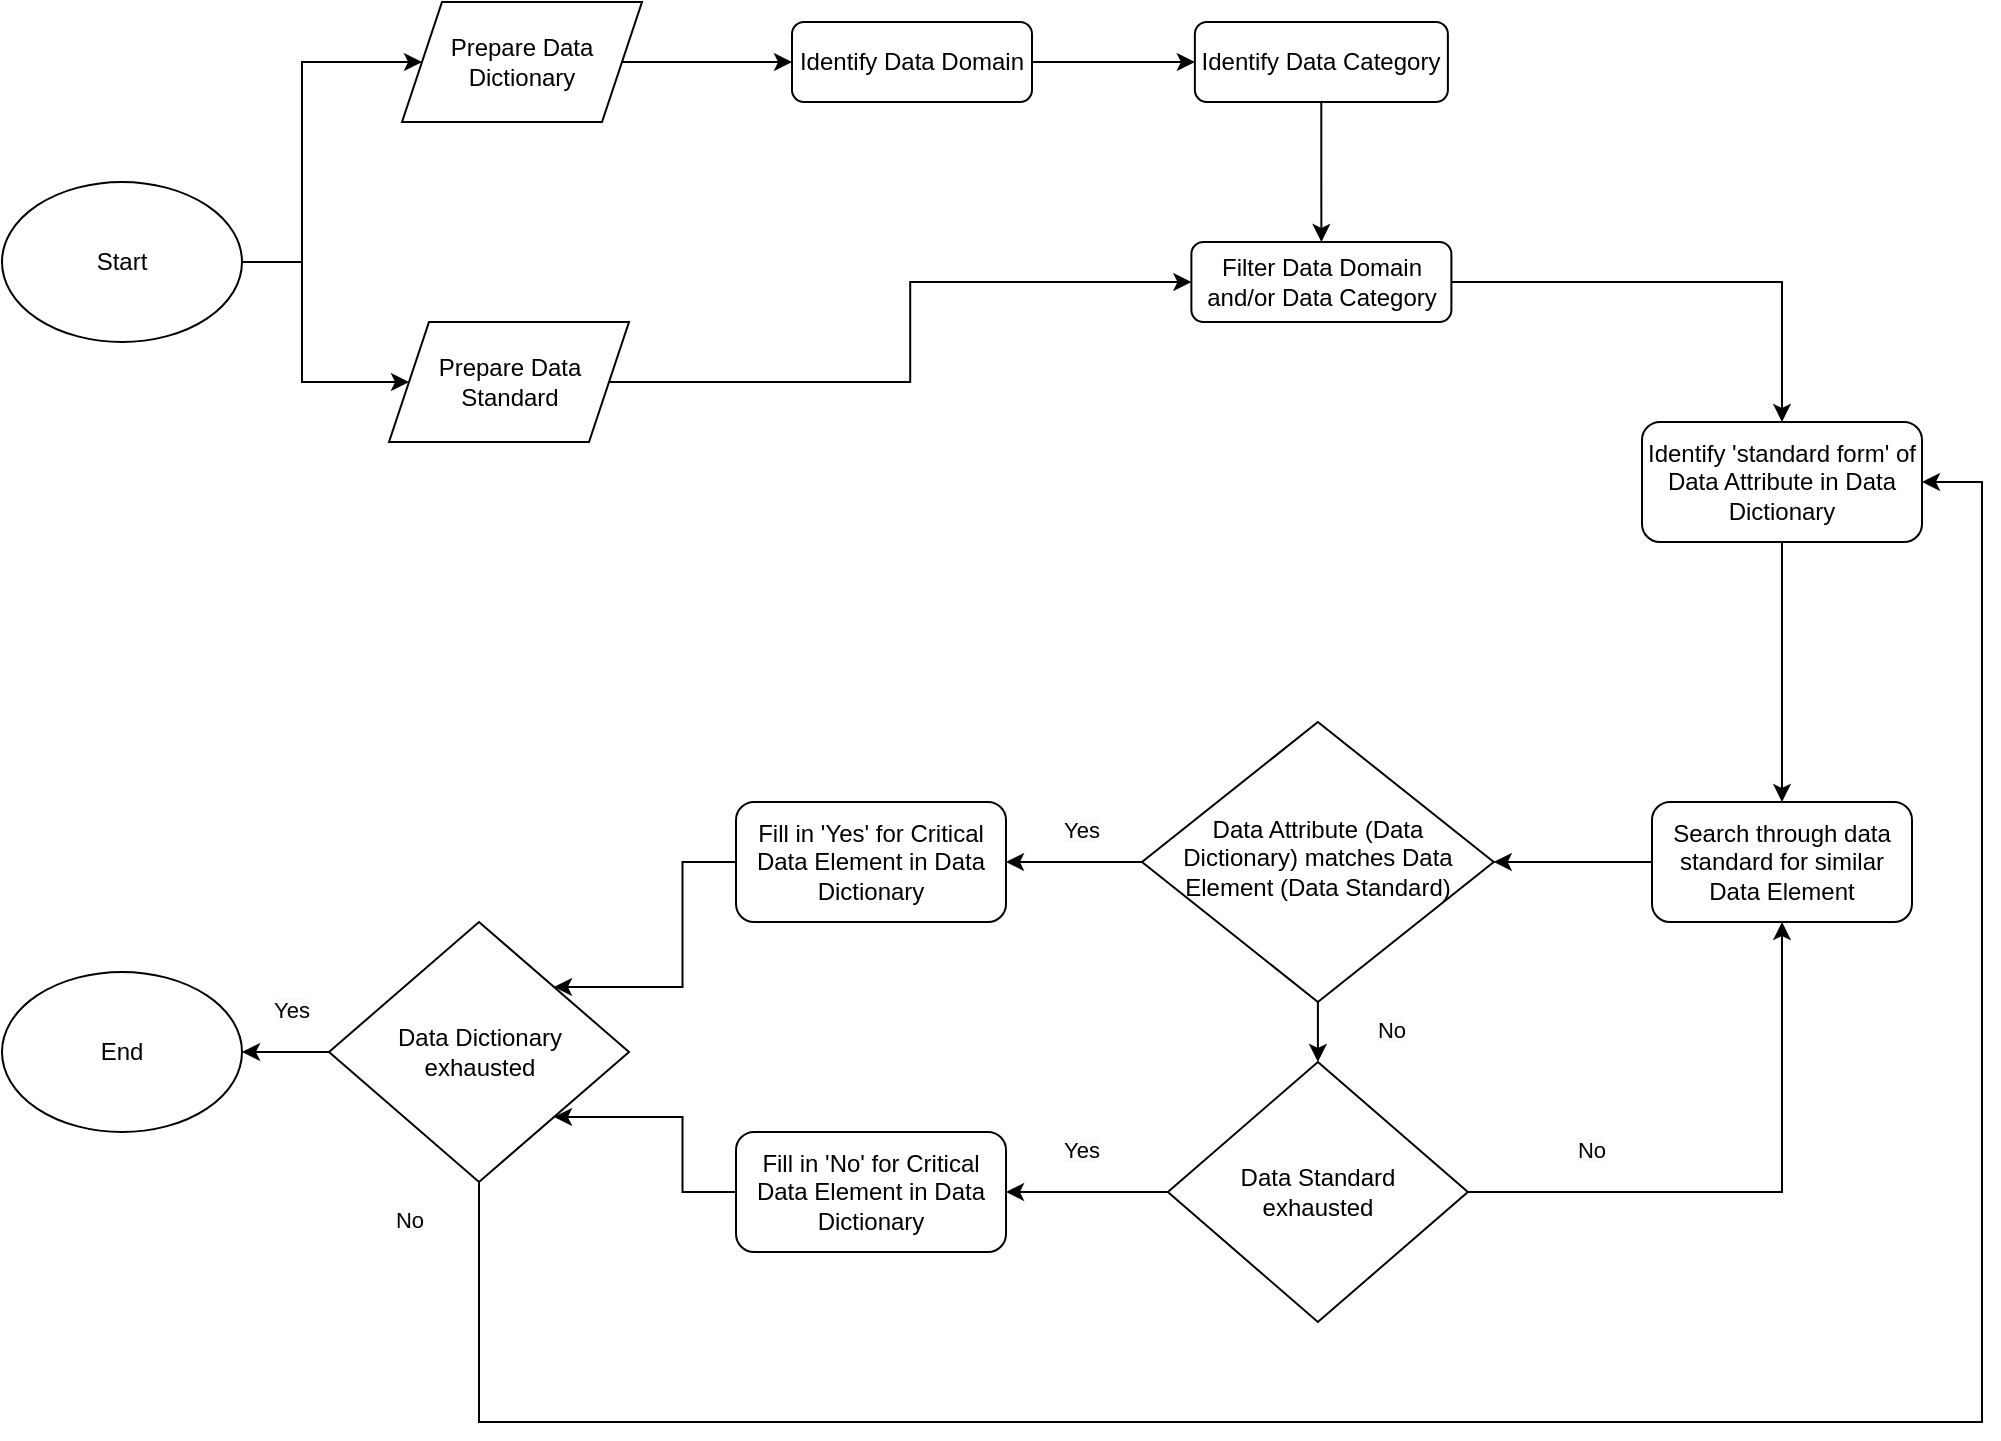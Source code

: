<mxfile version="22.0.7" type="device">
  <diagram id="C5RBs43oDa-KdzZeNtuy" name="Page-1">
    <mxGraphModel dx="746" dy="467" grid="1" gridSize="10" guides="1" tooltips="1" connect="1" arrows="1" fold="1" page="1" pageScale="1" pageWidth="1169" pageHeight="827" background="none" math="0" shadow="0">
      <root>
        <mxCell id="WIyWlLk6GJQsqaUBKTNV-0" />
        <mxCell id="WIyWlLk6GJQsqaUBKTNV-1" parent="WIyWlLk6GJQsqaUBKTNV-0" />
        <mxCell id="c3ce4TWtmpFpah_u4I-c-24" style="edgeStyle=orthogonalEdgeStyle;rounded=0;orthogonalLoop=1;jettySize=auto;html=1;entryX=0.5;entryY=0;entryDx=0;entryDy=0;" parent="WIyWlLk6GJQsqaUBKTNV-1" source="c3ce4TWtmpFpah_u4I-c-4" target="DUf6qgStShc8iRvY4aKs-0" edge="1">
          <mxGeometry relative="1" as="geometry" />
        </mxCell>
        <mxCell id="c3ce4TWtmpFpah_u4I-c-4" value="Identify &#39;standard form&#39; of Data Attribute in Data Dictionary" style="rounded=1;whiteSpace=wrap;html=1;fontSize=12;glass=0;strokeWidth=1;shadow=0;" parent="WIyWlLk6GJQsqaUBKTNV-1" vertex="1">
          <mxGeometry x="890" y="280" width="140" height="60" as="geometry" />
        </mxCell>
        <mxCell id="c3ce4TWtmpFpah_u4I-c-16" style="edgeStyle=orthogonalEdgeStyle;rounded=0;orthogonalLoop=1;jettySize=auto;html=1;entryX=0;entryY=0.5;entryDx=0;entryDy=0;" parent="WIyWlLk6GJQsqaUBKTNV-1" source="c3ce4TWtmpFpah_u4I-c-12" target="c3ce4TWtmpFpah_u4I-c-13" edge="1">
          <mxGeometry relative="1" as="geometry" />
        </mxCell>
        <mxCell id="c3ce4TWtmpFpah_u4I-c-12" value="Identify Data Domain" style="rounded=1;whiteSpace=wrap;html=1;fontSize=12;glass=0;strokeWidth=1;shadow=0;" parent="WIyWlLk6GJQsqaUBKTNV-1" vertex="1">
          <mxGeometry x="465" y="80" width="120" height="40" as="geometry" />
        </mxCell>
        <mxCell id="mBR5-3AU3fgzqbdb2pFN-0" style="edgeStyle=orthogonalEdgeStyle;rounded=0;orthogonalLoop=1;jettySize=auto;html=1;entryX=0.5;entryY=0;entryDx=0;entryDy=0;" edge="1" parent="WIyWlLk6GJQsqaUBKTNV-1" source="c3ce4TWtmpFpah_u4I-c-13" target="c3ce4TWtmpFpah_u4I-c-14">
          <mxGeometry relative="1" as="geometry" />
        </mxCell>
        <mxCell id="c3ce4TWtmpFpah_u4I-c-13" value="Identify Data Category" style="rounded=1;whiteSpace=wrap;html=1;fontSize=12;glass=0;strokeWidth=1;shadow=0;" parent="WIyWlLk6GJQsqaUBKTNV-1" vertex="1">
          <mxGeometry x="666.44" y="80" width="126.5" height="40" as="geometry" />
        </mxCell>
        <mxCell id="kPYUAjMDP-e08TWdEjr4-12" style="edgeStyle=orthogonalEdgeStyle;rounded=0;orthogonalLoop=1;jettySize=auto;html=1;entryX=0.5;entryY=0;entryDx=0;entryDy=0;" parent="WIyWlLk6GJQsqaUBKTNV-1" source="c3ce4TWtmpFpah_u4I-c-14" target="c3ce4TWtmpFpah_u4I-c-4" edge="1">
          <mxGeometry relative="1" as="geometry" />
        </mxCell>
        <mxCell id="c3ce4TWtmpFpah_u4I-c-14" value="Filter Data Domain and/or Data Category" style="rounded=1;whiteSpace=wrap;html=1;fontSize=12;glass=0;strokeWidth=1;shadow=0;" parent="WIyWlLk6GJQsqaUBKTNV-1" vertex="1">
          <mxGeometry x="664.69" y="190" width="130" height="40" as="geometry" />
        </mxCell>
        <mxCell id="kPYUAjMDP-e08TWdEjr4-14" style="edgeStyle=orthogonalEdgeStyle;rounded=0;orthogonalLoop=1;jettySize=auto;html=1;entryX=1;entryY=0.5;entryDx=0;entryDy=0;" parent="WIyWlLk6GJQsqaUBKTNV-1" source="DUf6qgStShc8iRvY4aKs-0" target="c3ce4TWtmpFpah_u4I-c-21" edge="1">
          <mxGeometry relative="1" as="geometry" />
        </mxCell>
        <mxCell id="DUf6qgStShc8iRvY4aKs-0" value="Search through data standard for similar Data Element" style="rounded=1;whiteSpace=wrap;html=1;fontSize=12;glass=0;strokeWidth=1;shadow=0;" parent="WIyWlLk6GJQsqaUBKTNV-1" vertex="1">
          <mxGeometry x="895" y="470" width="130" height="60" as="geometry" />
        </mxCell>
        <mxCell id="kPYUAjMDP-e08TWdEjr4-19" style="edgeStyle=orthogonalEdgeStyle;rounded=0;orthogonalLoop=1;jettySize=auto;html=1;entryX=0.5;entryY=1;entryDx=0;entryDy=0;" parent="WIyWlLk6GJQsqaUBKTNV-1" source="DUf6qgStShc8iRvY4aKs-2" target="DUf6qgStShc8iRvY4aKs-0" edge="1">
          <mxGeometry relative="1" as="geometry" />
        </mxCell>
        <mxCell id="kPYUAjMDP-e08TWdEjr4-21" style="edgeStyle=orthogonalEdgeStyle;rounded=0;orthogonalLoop=1;jettySize=auto;html=1;entryX=1;entryY=0.5;entryDx=0;entryDy=0;" parent="WIyWlLk6GJQsqaUBKTNV-1" source="DUf6qgStShc8iRvY4aKs-2" target="DUf6qgStShc8iRvY4aKs-12" edge="1">
          <mxGeometry relative="1" as="geometry" />
        </mxCell>
        <mxCell id="DUf6qgStShc8iRvY4aKs-2" value="Data Standard &lt;br&gt;exhausted" style="rhombus;whiteSpace=wrap;html=1;" parent="WIyWlLk6GJQsqaUBKTNV-1" vertex="1">
          <mxGeometry x="652.94" y="600" width="150" height="130" as="geometry" />
        </mxCell>
        <mxCell id="kPYUAjMDP-e08TWdEjr4-24" style="edgeStyle=orthogonalEdgeStyle;rounded=0;orthogonalLoop=1;jettySize=auto;html=1;entryX=1;entryY=1;entryDx=0;entryDy=0;" parent="WIyWlLk6GJQsqaUBKTNV-1" source="DUf6qgStShc8iRvY4aKs-12" target="DUf6qgStShc8iRvY4aKs-19" edge="1">
          <mxGeometry relative="1" as="geometry" />
        </mxCell>
        <mxCell id="DUf6qgStShc8iRvY4aKs-12" value="Fill in &#39;No&#39; for Critical Data Element in Data Dictionary" style="rounded=1;whiteSpace=wrap;html=1;fontSize=12;glass=0;strokeWidth=1;shadow=0;" parent="WIyWlLk6GJQsqaUBKTNV-1" vertex="1">
          <mxGeometry x="437.01" y="635" width="135" height="60" as="geometry" />
        </mxCell>
        <mxCell id="DUf6qgStShc8iRvY4aKs-17" style="edgeStyle=orthogonalEdgeStyle;rounded=0;orthogonalLoop=1;jettySize=auto;html=1;exitX=1;exitY=0.5;exitDx=0;exitDy=0;entryX=0;entryY=0.5;entryDx=0;entryDy=0;" parent="WIyWlLk6GJQsqaUBKTNV-1" source="DUf6qgStShc8iRvY4aKs-15" target="c3ce4TWtmpFpah_u4I-c-12" edge="1">
          <mxGeometry relative="1" as="geometry" />
        </mxCell>
        <mxCell id="DUf6qgStShc8iRvY4aKs-15" value="Prepare Data Dictionary" style="shape=parallelogram;perimeter=parallelogramPerimeter;whiteSpace=wrap;html=1;fixedSize=1;" parent="WIyWlLk6GJQsqaUBKTNV-1" vertex="1">
          <mxGeometry x="270" y="70" width="120" height="60" as="geometry" />
        </mxCell>
        <mxCell id="DUf6qgStShc8iRvY4aKs-18" style="edgeStyle=orthogonalEdgeStyle;rounded=0;orthogonalLoop=1;jettySize=auto;html=1;exitX=1;exitY=0.5;exitDx=0;exitDy=0;entryX=0;entryY=0.5;entryDx=0;entryDy=0;" parent="WIyWlLk6GJQsqaUBKTNV-1" source="DUf6qgStShc8iRvY4aKs-16" target="c3ce4TWtmpFpah_u4I-c-14" edge="1">
          <mxGeometry relative="1" as="geometry" />
        </mxCell>
        <mxCell id="DUf6qgStShc8iRvY4aKs-16" value="Prepare Data Standard" style="shape=parallelogram;perimeter=parallelogramPerimeter;whiteSpace=wrap;html=1;fixedSize=1;" parent="WIyWlLk6GJQsqaUBKTNV-1" vertex="1">
          <mxGeometry x="263.5" y="230" width="120" height="60" as="geometry" />
        </mxCell>
        <mxCell id="kPYUAjMDP-e08TWdEjr4-25" style="edgeStyle=orthogonalEdgeStyle;rounded=0;orthogonalLoop=1;jettySize=auto;html=1;entryX=1;entryY=0.5;entryDx=0;entryDy=0;" parent="WIyWlLk6GJQsqaUBKTNV-1" source="DUf6qgStShc8iRvY4aKs-19" target="DUf6qgStShc8iRvY4aKs-26" edge="1">
          <mxGeometry relative="1" as="geometry" />
        </mxCell>
        <mxCell id="kPYUAjMDP-e08TWdEjr4-27" style="edgeStyle=orthogonalEdgeStyle;rounded=0;orthogonalLoop=1;jettySize=auto;html=1;entryX=1;entryY=0.5;entryDx=0;entryDy=0;" parent="WIyWlLk6GJQsqaUBKTNV-1" source="DUf6qgStShc8iRvY4aKs-19" target="c3ce4TWtmpFpah_u4I-c-4" edge="1">
          <mxGeometry relative="1" as="geometry">
            <Array as="points">
              <mxPoint x="308" y="780" />
              <mxPoint x="1060" y="780" />
              <mxPoint x="1060" y="310" />
            </Array>
          </mxGeometry>
        </mxCell>
        <mxCell id="DUf6qgStShc8iRvY4aKs-19" value="Data Dictionary &lt;br&gt;exhausted" style="rhombus;whiteSpace=wrap;html=1;" parent="WIyWlLk6GJQsqaUBKTNV-1" vertex="1">
          <mxGeometry x="233.5" y="530" width="150" height="130" as="geometry" />
        </mxCell>
        <mxCell id="kPYUAjMDP-e08TWdEjr4-6" style="edgeStyle=orthogonalEdgeStyle;rounded=0;orthogonalLoop=1;jettySize=auto;html=1;exitX=1;exitY=0.5;exitDx=0;exitDy=0;entryX=0;entryY=0.5;entryDx=0;entryDy=0;" parent="WIyWlLk6GJQsqaUBKTNV-1" source="DUf6qgStShc8iRvY4aKs-23" target="DUf6qgStShc8iRvY4aKs-15" edge="1">
          <mxGeometry relative="1" as="geometry">
            <Array as="points">
              <mxPoint x="220" y="200" />
              <mxPoint x="220" y="100" />
            </Array>
          </mxGeometry>
        </mxCell>
        <mxCell id="kPYUAjMDP-e08TWdEjr4-7" style="edgeStyle=orthogonalEdgeStyle;rounded=0;orthogonalLoop=1;jettySize=auto;html=1;exitX=1;exitY=0.5;exitDx=0;exitDy=0;entryX=0;entryY=0.5;entryDx=0;entryDy=0;" parent="WIyWlLk6GJQsqaUBKTNV-1" source="DUf6qgStShc8iRvY4aKs-23" target="DUf6qgStShc8iRvY4aKs-16" edge="1">
          <mxGeometry relative="1" as="geometry">
            <Array as="points">
              <mxPoint x="220" y="200" />
              <mxPoint x="220" y="260" />
            </Array>
          </mxGeometry>
        </mxCell>
        <mxCell id="DUf6qgStShc8iRvY4aKs-23" value="Start" style="ellipse;whiteSpace=wrap;html=1;" parent="WIyWlLk6GJQsqaUBKTNV-1" vertex="1">
          <mxGeometry x="70" y="160" width="120" height="80" as="geometry" />
        </mxCell>
        <mxCell id="DUf6qgStShc8iRvY4aKs-26" value="End" style="ellipse;whiteSpace=wrap;html=1;" parent="WIyWlLk6GJQsqaUBKTNV-1" vertex="1">
          <mxGeometry x="70" y="555" width="120" height="80" as="geometry" />
        </mxCell>
        <mxCell id="kPYUAjMDP-e08TWdEjr4-23" style="edgeStyle=orthogonalEdgeStyle;rounded=0;orthogonalLoop=1;jettySize=auto;html=1;entryX=1;entryY=0;entryDx=0;entryDy=0;" parent="WIyWlLk6GJQsqaUBKTNV-1" source="WIyWlLk6GJQsqaUBKTNV-7" target="DUf6qgStShc8iRvY4aKs-19" edge="1">
          <mxGeometry relative="1" as="geometry" />
        </mxCell>
        <mxCell id="WIyWlLk6GJQsqaUBKTNV-7" value="Fill in &#39;Yes&#39; for Critical Data Element in Data Dictionary" style="rounded=1;whiteSpace=wrap;html=1;fontSize=12;glass=0;strokeWidth=1;shadow=0;" parent="WIyWlLk6GJQsqaUBKTNV-1" vertex="1">
          <mxGeometry x="437.01" y="470" width="134.99" height="60" as="geometry" />
        </mxCell>
        <mxCell id="kPYUAjMDP-e08TWdEjr4-15" style="edgeStyle=orthogonalEdgeStyle;rounded=0;orthogonalLoop=1;jettySize=auto;html=1;entryX=1;entryY=0.5;entryDx=0;entryDy=0;" parent="WIyWlLk6GJQsqaUBKTNV-1" source="c3ce4TWtmpFpah_u4I-c-21" target="WIyWlLk6GJQsqaUBKTNV-7" edge="1">
          <mxGeometry relative="1" as="geometry" />
        </mxCell>
        <mxCell id="kPYUAjMDP-e08TWdEjr4-16" style="edgeStyle=orthogonalEdgeStyle;rounded=0;orthogonalLoop=1;jettySize=auto;html=1;entryX=0.5;entryY=0;entryDx=0;entryDy=0;" parent="WIyWlLk6GJQsqaUBKTNV-1" source="c3ce4TWtmpFpah_u4I-c-21" target="DUf6qgStShc8iRvY4aKs-2" edge="1">
          <mxGeometry relative="1" as="geometry" />
        </mxCell>
        <mxCell id="c3ce4TWtmpFpah_u4I-c-21" value="Data Attribute (Data &lt;br&gt;Dictionary) matches Data Element (Data Standard)" style="rhombus;whiteSpace=wrap;html=1;shadow=0;fontFamily=Helvetica;fontSize=12;align=center;strokeWidth=1;spacing=6;spacingTop=-4;" parent="WIyWlLk6GJQsqaUBKTNV-1" vertex="1">
          <mxGeometry x="640" y="430" width="175.88" height="140" as="geometry" />
        </mxCell>
        <mxCell id="kPYUAjMDP-e08TWdEjr4-17" value="&lt;span style=&quot;color: rgb(0, 0, 0); font-family: Helvetica; font-size: 11px; font-style: normal; font-variant-ligatures: normal; font-variant-caps: normal; font-weight: 400; letter-spacing: normal; orphans: 2; text-indent: 0px; text-transform: none; widows: 2; word-spacing: 0px; -webkit-text-stroke-width: 0px; background-color: rgb(251, 251, 251); text-decoration-thickness: initial; text-decoration-style: initial; text-decoration-color: initial; float: none; display: inline !important;&quot;&gt;No&lt;/span&gt;" style="text;whiteSpace=wrap;html=1;align=center;" parent="WIyWlLk6GJQsqaUBKTNV-1" vertex="1">
          <mxGeometry x="740" y="570" width="50" height="30" as="geometry" />
        </mxCell>
        <mxCell id="kPYUAjMDP-e08TWdEjr4-18" value="&lt;span style=&quot;color: rgb(0, 0, 0); font-family: Helvetica; font-size: 11px; font-style: normal; font-variant-ligatures: normal; font-variant-caps: normal; font-weight: 400; letter-spacing: normal; orphans: 2; text-indent: 0px; text-transform: none; widows: 2; word-spacing: 0px; -webkit-text-stroke-width: 0px; background-color: rgb(251, 251, 251); text-decoration-thickness: initial; text-decoration-style: initial; text-decoration-color: initial; float: none; display: inline !important;&quot;&gt;Yes&lt;/span&gt;" style="text;whiteSpace=wrap;html=1;align=center;" parent="WIyWlLk6GJQsqaUBKTNV-1" vertex="1">
          <mxGeometry x="585" y="470" width="50" height="30" as="geometry" />
        </mxCell>
        <mxCell id="kPYUAjMDP-e08TWdEjr4-20" value="&lt;span style=&quot;color: rgb(0, 0, 0); font-family: Helvetica; font-size: 11px; font-style: normal; font-variant-ligatures: normal; font-variant-caps: normal; font-weight: 400; letter-spacing: normal; orphans: 2; text-indent: 0px; text-transform: none; widows: 2; word-spacing: 0px; -webkit-text-stroke-width: 0px; background-color: rgb(251, 251, 251); text-decoration-thickness: initial; text-decoration-style: initial; text-decoration-color: initial; float: none; display: inline !important;&quot;&gt;No&lt;/span&gt;" style="text;whiteSpace=wrap;html=1;align=center;" parent="WIyWlLk6GJQsqaUBKTNV-1" vertex="1">
          <mxGeometry x="840" y="630" width="50" height="30" as="geometry" />
        </mxCell>
        <mxCell id="kPYUAjMDP-e08TWdEjr4-22" value="&lt;span style=&quot;color: rgb(0, 0, 0); font-family: Helvetica; font-size: 11px; font-style: normal; font-variant-ligatures: normal; font-variant-caps: normal; font-weight: 400; letter-spacing: normal; orphans: 2; text-indent: 0px; text-transform: none; widows: 2; word-spacing: 0px; -webkit-text-stroke-width: 0px; background-color: rgb(251, 251, 251); text-decoration-thickness: initial; text-decoration-style: initial; text-decoration-color: initial; float: none; display: inline !important;&quot;&gt;Yes&lt;/span&gt;" style="text;whiteSpace=wrap;html=1;align=center;" parent="WIyWlLk6GJQsqaUBKTNV-1" vertex="1">
          <mxGeometry x="585" y="630" width="50" height="30" as="geometry" />
        </mxCell>
        <mxCell id="kPYUAjMDP-e08TWdEjr4-26" value="&lt;span style=&quot;color: rgb(0, 0, 0); font-family: Helvetica; font-size: 11px; font-style: normal; font-variant-ligatures: normal; font-variant-caps: normal; font-weight: 400; letter-spacing: normal; orphans: 2; text-indent: 0px; text-transform: none; widows: 2; word-spacing: 0px; -webkit-text-stroke-width: 0px; background-color: rgb(251, 251, 251); text-decoration-thickness: initial; text-decoration-style: initial; text-decoration-color: initial; float: none; display: inline !important;&quot;&gt;Yes&lt;/span&gt;" style="text;whiteSpace=wrap;html=1;align=center;" parent="WIyWlLk6GJQsqaUBKTNV-1" vertex="1">
          <mxGeometry x="190" y="560" width="50" height="30" as="geometry" />
        </mxCell>
        <mxCell id="kPYUAjMDP-e08TWdEjr4-28" value="&lt;span style=&quot;color: rgb(0, 0, 0); font-family: Helvetica; font-size: 11px; font-style: normal; font-variant-ligatures: normal; font-variant-caps: normal; font-weight: 400; letter-spacing: normal; orphans: 2; text-indent: 0px; text-transform: none; widows: 2; word-spacing: 0px; -webkit-text-stroke-width: 0px; background-color: rgb(251, 251, 251); text-decoration-thickness: initial; text-decoration-style: initial; text-decoration-color: initial; float: none; display: inline !important;&quot;&gt;No&lt;/span&gt;" style="text;whiteSpace=wrap;html=1;align=center;" parent="WIyWlLk6GJQsqaUBKTNV-1" vertex="1">
          <mxGeometry x="248.5" y="665" width="50" height="30" as="geometry" />
        </mxCell>
      </root>
    </mxGraphModel>
  </diagram>
</mxfile>
